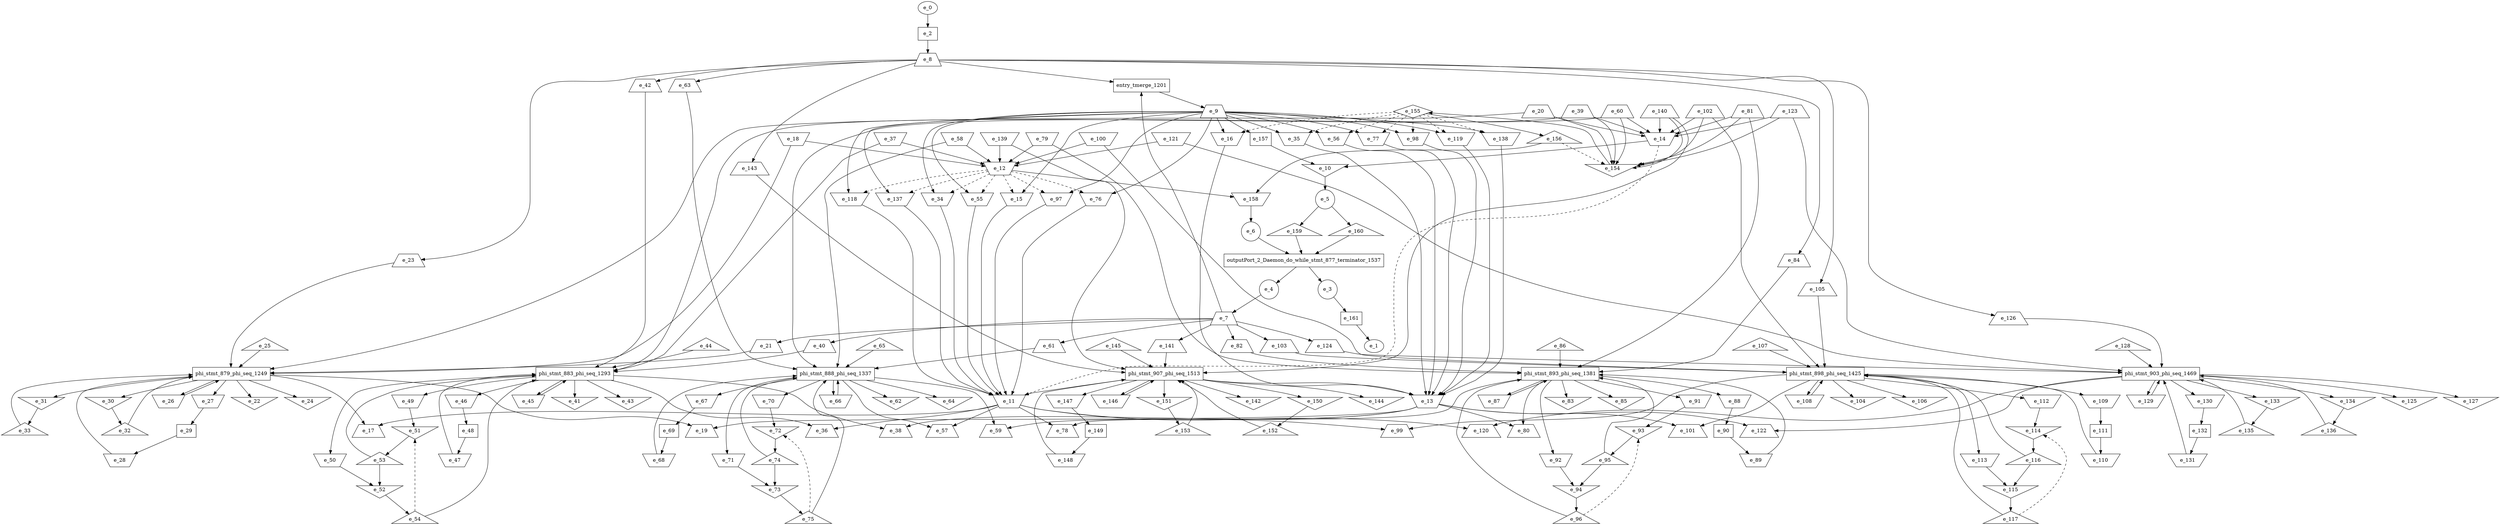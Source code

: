 digraph control_path {
  e_0: entry_node : n ;
  e_1: exit_node : s ;
  e_2 [shape = dot];
  e_3 [shape = circle];
  e_4 [shape = circle];
  e_5 [shape = circle];
  e_6 [shape = circle];
  e_7 [shape = trapezium];
  e_8 [shape = trapezium];
  e_9 [shape = trapezium];
  e_10 [shape = invtriangle];
  e_11 [shape = invtrapezium];
  e_12 [shape = invtrapezium];
  e_13 [shape = invtrapezium];
  e_14 [shape = invtrapezium];
  e_15 [shape = invtrapezium];
  e_16 [shape = invtrapezium];
  e_17 [shape = trapezium];
  e_18 [shape = invtrapezium];
  e_19 [shape = trapezium];
  e_20 [shape = trapezium];
  e_21 [shape = trapezium];
  e_22 [shape = invtriangle];
  e_23 [shape = trapezium];
  e_24 [shape = invtriangle];
  e_25 [shape = triangle];
  e_26 [shape = invtrapezium];
  e_27 [shape = invtrapezium];
  e_28 [shape = invtrapezium];
  e_29 [shape = dot];
  e_30 [shape = invtriangle];
  e_31 [shape = invtriangle];
  e_32 [shape = triangle];
  e_33 [shape = triangle];
  e_34 [shape = invtrapezium];
  e_35 [shape = invtrapezium];
  e_36 [shape = trapezium];
  e_37 [shape = invtrapezium];
  e_38 [shape = trapezium];
  e_39 [shape = trapezium];
  e_40 [shape = trapezium];
  e_41 [shape = invtriangle];
  e_42 [shape = trapezium];
  e_43 [shape = invtriangle];
  e_44 [shape = triangle];
  e_45 [shape = invtrapezium];
  e_46 [shape = invtrapezium];
  e_47 [shape = invtrapezium];
  e_48 [shape = dot];
  e_49 [shape = invtrapezium];
  e_50 [shape = invtrapezium];
  e_51 [shape = invtriangle];
  e_52 [shape = invtriangle];
  e_53 [shape = triangle];
  e_54 [shape = triangle];
  e_55 [shape = invtrapezium];
  e_56 [shape = invtrapezium];
  e_57 [shape = trapezium];
  e_58 [shape = invtrapezium];
  e_59 [shape = trapezium];
  e_60 [shape = trapezium];
  e_61 [shape = trapezium];
  e_62 [shape = invtriangle];
  e_63 [shape = trapezium];
  e_64 [shape = invtriangle];
  e_65 [shape = triangle];
  e_66 [shape = invtrapezium];
  e_67 [shape = invtrapezium];
  e_68 [shape = invtrapezium];
  e_69 [shape = dot];
  e_70 [shape = invtrapezium];
  e_71 [shape = invtrapezium];
  e_72 [shape = invtriangle];
  e_73 [shape = invtriangle];
  e_74 [shape = triangle];
  e_75 [shape = triangle];
  e_76 [shape = invtrapezium];
  e_77 [shape = invtrapezium];
  e_78 [shape = trapezium];
  e_79 [shape = invtrapezium];
  e_80 [shape = trapezium];
  e_81 [shape = trapezium];
  e_82 [shape = trapezium];
  e_83 [shape = invtriangle];
  e_84 [shape = trapezium];
  e_85 [shape = invtriangle];
  e_86 [shape = triangle];
  e_87 [shape = invtrapezium];
  e_88 [shape = invtrapezium];
  e_89 [shape = invtrapezium];
  e_90 [shape = dot];
  e_91 [shape = invtrapezium];
  e_92 [shape = invtrapezium];
  e_93 [shape = invtriangle];
  e_94 [shape = invtriangle];
  e_95 [shape = triangle];
  e_96 [shape = triangle];
  e_97 [shape = invtrapezium];
  e_98 [shape = invtrapezium];
  e_99 [shape = trapezium];
  e_100 [shape = invtrapezium];
  e_101 [shape = trapezium];
  e_102 [shape = trapezium];
  e_103 [shape = trapezium];
  e_104 [shape = invtriangle];
  e_105 [shape = trapezium];
  e_106 [shape = invtriangle];
  e_107 [shape = triangle];
  e_108 [shape = invtrapezium];
  e_109 [shape = invtrapezium];
  e_110 [shape = invtrapezium];
  e_111 [shape = dot];
  e_112 [shape = invtrapezium];
  e_113 [shape = invtrapezium];
  e_114 [shape = invtriangle];
  e_115 [shape = invtriangle];
  e_116 [shape = triangle];
  e_117 [shape = triangle];
  e_118 [shape = invtrapezium];
  e_119 [shape = invtrapezium];
  e_120 [shape = trapezium];
  e_121 [shape = invtrapezium];
  e_122 [shape = trapezium];
  e_123 [shape = trapezium];
  e_124 [shape = trapezium];
  e_125 [shape = invtriangle];
  e_126 [shape = trapezium];
  e_127 [shape = invtriangle];
  e_128 [shape = triangle];
  e_129 [shape = invtrapezium];
  e_130 [shape = invtrapezium];
  e_131 [shape = invtrapezium];
  e_132 [shape = dot];
  e_133 [shape = invtriangle];
  e_134 [shape = invtriangle];
  e_135 [shape = triangle];
  e_136 [shape = triangle];
  e_137 [shape = invtrapezium];
  e_138 [shape = invtrapezium];
  e_139 [shape = invtrapezium];
  e_140 [shape = trapezium];
  e_141 [shape = trapezium];
  e_142 [shape = invtriangle];
  e_143 [shape = trapezium];
  e_144 [shape = invtriangle];
  e_145 [shape = triangle];
  e_146 [shape = invtrapezium];
  e_147 [shape = invtrapezium];
  e_148 [shape = invtrapezium];
  e_149 [shape = dot];
  e_150 [shape = invtriangle];
  e_151 [shape = invtriangle];
  e_152 [shape = triangle];
  e_153 [shape = triangle];
  e_154 [shape = invtriangle];
  e_155 [shape = diamond];
  e_156 [shape = triangle];
  e_157 [shape = dot];
  e_158 [shape = invtrapezium];
  e_159 [shape = triangle];
  e_160 [shape = triangle];
  e_161 [shape = dot];
  e_161 -> e_1;
  e_0 -> e_2;
  e_10 -> e_5;
  e_158 -> e_6;
  e_4 -> e_7;
  e_2 -> e_8;
  e_157 -> e_10;
  e_14 -> e_10;
  e_97 -> e_11;
  e_76 -> e_11;
  e_15 -> e_11;
  e_34 -> e_11;
  e_118 -> e_11;
  e_137 -> e_11;
  e_55 -> e_11;
  e_14 -> e_11[style = dashed];
  e_139 -> e_12;
  e_100 -> e_12;
  e_18 -> e_12;
  e_37 -> e_12;
  e_121 -> e_12;
  e_79 -> e_12;
  e_58 -> e_12;
  e_77 -> e_13;
  e_119 -> e_13;
  e_16 -> e_13;
  e_35 -> e_13;
  e_138 -> e_13;
  e_98 -> e_13;
  e_56 -> e_13;
  e_140 -> e_14;
  e_102 -> e_14;
  e_123 -> e_14;
  e_20 -> e_14;
  e_39 -> e_14;
  e_81 -> e_14;
  e_60 -> e_14;
  e_9 -> e_15;
  e_12 -> e_15[style = dashed];
  e_9 -> e_16;
  e_155 -> e_16[style = dashed];
  e_11 -> e_17;
  e_13 -> e_19;
  e_7 -> e_21;
  e_8 -> e_23;
  e_29 -> e_28;
  e_27 -> e_29;
  e_30 -> e_32;
  e_31 -> e_33;
  e_9 -> e_34;
  e_12 -> e_34[style = dashed];
  e_9 -> e_35;
  e_155 -> e_35[style = dashed];
  e_11 -> e_36;
  e_13 -> e_38;
  e_7 -> e_40;
  e_8 -> e_42;
  e_48 -> e_47;
  e_46 -> e_48;
  e_49 -> e_51;
  e_54 -> e_51[style = dashed];
  e_50 -> e_52;
  e_53 -> e_52;
  e_51 -> e_53;
  e_52 -> e_54;
  e_9 -> e_55;
  e_12 -> e_55[style = dashed];
  e_9 -> e_56;
  e_155 -> e_56[style = dashed];
  e_11 -> e_57;
  e_13 -> e_59;
  e_7 -> e_61;
  e_8 -> e_63;
  e_69 -> e_68;
  e_67 -> e_69;
  e_70 -> e_72;
  e_75 -> e_72[style = dashed];
  e_71 -> e_73;
  e_74 -> e_73;
  e_72 -> e_74;
  e_73 -> e_75;
  e_9 -> e_76;
  e_12 -> e_76[style = dashed];
  e_9 -> e_77;
  e_155 -> e_77[style = dashed];
  e_11 -> e_78;
  e_13 -> e_80;
  e_7 -> e_82;
  e_8 -> e_84;
  e_90 -> e_89;
  e_88 -> e_90;
  e_91 -> e_93;
  e_96 -> e_93[style = dashed];
  e_95 -> e_94;
  e_92 -> e_94;
  e_93 -> e_95;
  e_94 -> e_96;
  e_9 -> e_97;
  e_12 -> e_97[style = dashed];
  e_9 -> e_98;
  e_155 -> e_98[style = dashed];
  e_11 -> e_99;
  e_13 -> e_101;
  e_7 -> e_103;
  e_8 -> e_105;
  e_111 -> e_110;
  e_109 -> e_111;
  e_112 -> e_114;
  e_117 -> e_114[style = dashed];
  e_113 -> e_115;
  e_116 -> e_115;
  e_114 -> e_116;
  e_115 -> e_117;
  e_9 -> e_118;
  e_12 -> e_118[style = dashed];
  e_9 -> e_119;
  e_155 -> e_119[style = dashed];
  e_11 -> e_120;
  e_13 -> e_122;
  e_7 -> e_124;
  e_8 -> e_126;
  e_132 -> e_131;
  e_130 -> e_132;
  e_133 -> e_135;
  e_134 -> e_136;
  e_9 -> e_137;
  e_12 -> e_137[style = dashed];
  e_9 -> e_138;
  e_155 -> e_138[style = dashed];
  e_7 -> e_141;
  e_8 -> e_143;
  e_149 -> e_148;
  e_147 -> e_149;
  e_150 -> e_152;
  e_151 -> e_153;
  e_140 -> e_154;
  e_102 -> e_154;
  e_123 -> e_154;
  e_20 -> e_154;
  e_39 -> e_154;
  e_81 -> e_154;
  e_60 -> e_154;
  e_156 -> e_154[style = dashed];
  e_154 -> e_155;
  e_155 -> e_156;
  e_9 -> e_157;
  e_12 -> e_158;
  e_156 -> e_158;
  e_5 -> e_159;
  e_5 -> e_160;
  e_3 -> e_161;
  outputPort_2_Daemon_do_while_stmt_877_terminator_1537 [shape=rectangle];
e_6 -> outputPort_2_Daemon_do_while_stmt_877_terminator_1537;
e_160 -> outputPort_2_Daemon_do_while_stmt_877_terminator_1537;
e_159 -> outputPort_2_Daemon_do_while_stmt_877_terminator_1537;
outputPort_2_Daemon_do_while_stmt_877_terminator_1537 -> e_4;
outputPort_2_Daemon_do_while_stmt_877_terminator_1537 -> e_3;
  phi_stmt_879_phi_seq_1249 [shape=rectangle];
e_23 -> phi_stmt_879_phi_seq_1249;
phi_stmt_879_phi_seq_1249 -> e_26;
phi_stmt_879_phi_seq_1249 -> e_27;
phi_stmt_879_phi_seq_1249 -> e_24;
e_26 -> phi_stmt_879_phi_seq_1249;
e_28 -> phi_stmt_879_phi_seq_1249;
e_21 -> phi_stmt_879_phi_seq_1249;
phi_stmt_879_phi_seq_1249 -> e_30;
phi_stmt_879_phi_seq_1249 -> e_31;
phi_stmt_879_phi_seq_1249 -> e_22;
e_32 -> phi_stmt_879_phi_seq_1249;
e_33 -> phi_stmt_879_phi_seq_1249;
e_18 -> phi_stmt_879_phi_seq_1249;
e_20 -> phi_stmt_879_phi_seq_1249;
phi_stmt_879_phi_seq_1249 -> e_17;
phi_stmt_879_phi_seq_1249 -> e_19;
e_25 -> phi_stmt_879_phi_seq_1249;
  phi_stmt_883_phi_seq_1293 [shape=rectangle];
e_42 -> phi_stmt_883_phi_seq_1293;
phi_stmt_883_phi_seq_1293 -> e_45;
phi_stmt_883_phi_seq_1293 -> e_46;
phi_stmt_883_phi_seq_1293 -> e_43;
e_45 -> phi_stmt_883_phi_seq_1293;
e_47 -> phi_stmt_883_phi_seq_1293;
e_40 -> phi_stmt_883_phi_seq_1293;
phi_stmt_883_phi_seq_1293 -> e_49;
phi_stmt_883_phi_seq_1293 -> e_50;
phi_stmt_883_phi_seq_1293 -> e_41;
e_53 -> phi_stmt_883_phi_seq_1293;
e_54 -> phi_stmt_883_phi_seq_1293;
e_37 -> phi_stmt_883_phi_seq_1293;
e_39 -> phi_stmt_883_phi_seq_1293;
phi_stmt_883_phi_seq_1293 -> e_36;
phi_stmt_883_phi_seq_1293 -> e_38;
e_44 -> phi_stmt_883_phi_seq_1293;
  phi_stmt_888_phi_seq_1337 [shape=rectangle];
e_63 -> phi_stmt_888_phi_seq_1337;
phi_stmt_888_phi_seq_1337 -> e_66;
phi_stmt_888_phi_seq_1337 -> e_67;
phi_stmt_888_phi_seq_1337 -> e_64;
e_66 -> phi_stmt_888_phi_seq_1337;
e_68 -> phi_stmt_888_phi_seq_1337;
e_61 -> phi_stmt_888_phi_seq_1337;
phi_stmt_888_phi_seq_1337 -> e_70;
phi_stmt_888_phi_seq_1337 -> e_71;
phi_stmt_888_phi_seq_1337 -> e_62;
e_74 -> phi_stmt_888_phi_seq_1337;
e_75 -> phi_stmt_888_phi_seq_1337;
e_58 -> phi_stmt_888_phi_seq_1337;
e_60 -> phi_stmt_888_phi_seq_1337;
phi_stmt_888_phi_seq_1337 -> e_57;
phi_stmt_888_phi_seq_1337 -> e_59;
e_65 -> phi_stmt_888_phi_seq_1337;
  phi_stmt_893_phi_seq_1381 [shape=rectangle];
e_84 -> phi_stmt_893_phi_seq_1381;
phi_stmt_893_phi_seq_1381 -> e_87;
phi_stmt_893_phi_seq_1381 -> e_88;
phi_stmt_893_phi_seq_1381 -> e_85;
e_87 -> phi_stmt_893_phi_seq_1381;
e_89 -> phi_stmt_893_phi_seq_1381;
e_82 -> phi_stmt_893_phi_seq_1381;
phi_stmt_893_phi_seq_1381 -> e_91;
phi_stmt_893_phi_seq_1381 -> e_92;
phi_stmt_893_phi_seq_1381 -> e_83;
e_95 -> phi_stmt_893_phi_seq_1381;
e_96 -> phi_stmt_893_phi_seq_1381;
e_79 -> phi_stmt_893_phi_seq_1381;
e_81 -> phi_stmt_893_phi_seq_1381;
phi_stmt_893_phi_seq_1381 -> e_78;
phi_stmt_893_phi_seq_1381 -> e_80;
e_86 -> phi_stmt_893_phi_seq_1381;
  phi_stmt_898_phi_seq_1425 [shape=rectangle];
e_105 -> phi_stmt_898_phi_seq_1425;
phi_stmt_898_phi_seq_1425 -> e_108;
phi_stmt_898_phi_seq_1425 -> e_109;
phi_stmt_898_phi_seq_1425 -> e_106;
e_108 -> phi_stmt_898_phi_seq_1425;
e_110 -> phi_stmt_898_phi_seq_1425;
e_103 -> phi_stmt_898_phi_seq_1425;
phi_stmt_898_phi_seq_1425 -> e_112;
phi_stmt_898_phi_seq_1425 -> e_113;
phi_stmt_898_phi_seq_1425 -> e_104;
e_116 -> phi_stmt_898_phi_seq_1425;
e_117 -> phi_stmt_898_phi_seq_1425;
e_100 -> phi_stmt_898_phi_seq_1425;
e_102 -> phi_stmt_898_phi_seq_1425;
phi_stmt_898_phi_seq_1425 -> e_99;
phi_stmt_898_phi_seq_1425 -> e_101;
e_107 -> phi_stmt_898_phi_seq_1425;
  phi_stmt_903_phi_seq_1469 [shape=rectangle];
e_126 -> phi_stmt_903_phi_seq_1469;
phi_stmt_903_phi_seq_1469 -> e_129;
phi_stmt_903_phi_seq_1469 -> e_130;
phi_stmt_903_phi_seq_1469 -> e_127;
e_129 -> phi_stmt_903_phi_seq_1469;
e_131 -> phi_stmt_903_phi_seq_1469;
e_124 -> phi_stmt_903_phi_seq_1469;
phi_stmt_903_phi_seq_1469 -> e_133;
phi_stmt_903_phi_seq_1469 -> e_134;
phi_stmt_903_phi_seq_1469 -> e_125;
e_135 -> phi_stmt_903_phi_seq_1469;
e_136 -> phi_stmt_903_phi_seq_1469;
e_121 -> phi_stmt_903_phi_seq_1469;
e_123 -> phi_stmt_903_phi_seq_1469;
phi_stmt_903_phi_seq_1469 -> e_120;
phi_stmt_903_phi_seq_1469 -> e_122;
e_128 -> phi_stmt_903_phi_seq_1469;
  phi_stmt_907_phi_seq_1513 [shape=rectangle];
e_143 -> phi_stmt_907_phi_seq_1513;
phi_stmt_907_phi_seq_1513 -> e_146;
phi_stmt_907_phi_seq_1513 -> e_147;
phi_stmt_907_phi_seq_1513 -> e_144;
e_146 -> phi_stmt_907_phi_seq_1513;
e_148 -> phi_stmt_907_phi_seq_1513;
e_141 -> phi_stmt_907_phi_seq_1513;
phi_stmt_907_phi_seq_1513 -> e_150;
phi_stmt_907_phi_seq_1513 -> e_151;
phi_stmt_907_phi_seq_1513 -> e_142;
e_152 -> phi_stmt_907_phi_seq_1513;
e_153 -> phi_stmt_907_phi_seq_1513;
e_139 -> phi_stmt_907_phi_seq_1513;
e_140 -> phi_stmt_907_phi_seq_1513;
phi_stmt_907_phi_seq_1513 -> e_11;
phi_stmt_907_phi_seq_1513 -> e_13;
e_145 -> phi_stmt_907_phi_seq_1513;
entry_tmerge_1201 [shape = rectangle]; 
e_7 -> entry_tmerge_1201;
e_8 -> entry_tmerge_1201;
entry_tmerge_1201 -> e_9;
}
